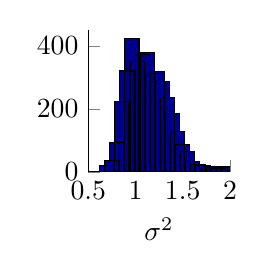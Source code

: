 % This file was created by matlab2tikz v0.4.4 running on MATLAB 8.3.
% Copyright (c) 2008--2013, Nico Schlömer <nico.schloemer@gmail.com>
% All rights reserved.
% 
% The latest updates can be retrieved from
%   http://www.mathworks.com/matlabcentral/fileexchange/22022-matlab2tikz
% where you can also make suggestions and rate matlab2tikz.
% 
%
% defining custom colors
\definecolor{mycolor1}{rgb}{0,0,0.562}%
%
\begin{tikzpicture}

\begin{axis}[%
width=1.8cm,
height=1.8cm,
area legend,
scale only axis,
xmin=0.5,
xmax=2,
xlabel={$\sigma^2$},
ymin=0,
ymax=450,
axis x line*=bottom,
axis y line*=left
]
\addplot[ybar,bar width=0.179cm,draw=black,fill=mycolor1] plot coordinates{(0.695,21)
(0.749,37)
(0.802,94)
(0.856,222)
(0.91,320)
(0.963,423)
(1.017,350)
(1.071,373)
(1.125,380)
(1.178,311)
(1.232,318)
(1.286,288)
(1.339,235)
(1.393,186)
(1.447,129)
(1.5,88)
(1.554,65)
(1.608,33)
(1.662,23)
(1.715,19)
(1.769,13)
(1.823,16)
(1.876,12)
(1.93,17)
(1.984,14)
(2.037,5)
(2.091,4)
(2.145,3)
(2.199,0)
(2.252,1)};

\addplot [
color=black,
solid,
forget plot
]
table[row sep=crcr]{
0.5 0\\
2 0\\
};
\addplot [
color=black,
dotted,
forget plot
]
table[row sep=crcr]{
1 0\\
1 200\\
};
\end{axis}
\end{tikzpicture}%